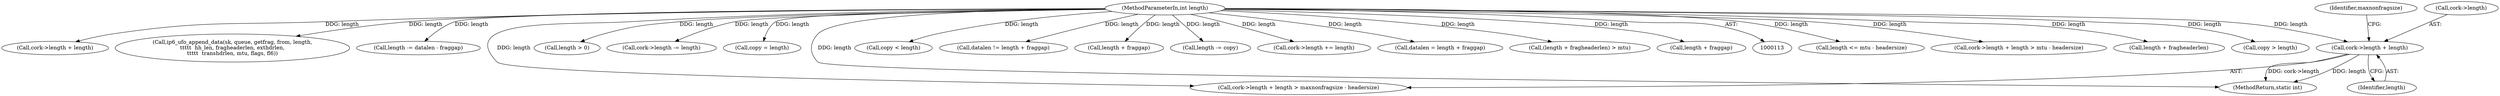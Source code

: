 digraph "0_linux_232cd35d0804cc241eb887bb8d4d9b3b9881c64a@pointer" {
"1000331" [label="(Call,cork->length + length)"];
"1000122" [label="(MethodParameterIn,int length)"];
"1000337" [label="(Identifier,maxnonfragsize)"];
"1000369" [label="(Call,length <= mtu - headersize)"];
"1000281" [label="(Call,cork->length + length > mtu - headersize)"];
"1000438" [label="(Call,length + fragheaderlen)"];
"1000900" [label="(Call,copy > length)"];
"1000282" [label="(Call,cork->length + length)"];
"1000481" [label="(Call,ip6_ufo_append_data(sk, queue, getfrag, from, length,\n\t\t\t\t\t  hh_len, fragheaderlen, exthdrlen,\n\t\t\t\t\t  transhdrlen, mtu, flags, fl6))"];
"1000871" [label="(Call,length -= datalen - fraggap)"];
"1000330" [label="(Call,cork->length + length > maxnonfragsize - headersize)"];
"1000504" [label="(Call,length > 0)"];
"1000332" [label="(Call,cork->length)"];
"1001089" [label="(Call,cork->length -= length)"];
"1000903" [label="(Call,copy = length)"];
"1001103" [label="(MethodReturn,static int)"];
"1000331" [label="(Call,cork->length + length)"];
"1000530" [label="(Call,copy < length)"];
"1000646" [label="(Call,datalen != length + fraggap)"];
"1000648" [label="(Call,length + fraggap)"];
"1001078" [label="(Call,length -= copy)"];
"1000122" [label="(MethodParameterIn,int length)"];
"1000429" [label="(Call,cork->length += length)"];
"1000582" [label="(Call,datalen = length + fraggap)"];
"1000437" [label="(Call,(length + fragheaderlen) > mtu)"];
"1000335" [label="(Identifier,length)"];
"1000584" [label="(Call,length + fraggap)"];
"1000331" -> "1000330"  [label="AST: "];
"1000331" -> "1000335"  [label="CFG: "];
"1000332" -> "1000331"  [label="AST: "];
"1000335" -> "1000331"  [label="AST: "];
"1000337" -> "1000331"  [label="CFG: "];
"1000331" -> "1001103"  [label="DDG: cork->length"];
"1000331" -> "1001103"  [label="DDG: length"];
"1000122" -> "1000331"  [label="DDG: length"];
"1000122" -> "1000113"  [label="AST: "];
"1000122" -> "1001103"  [label="DDG: length"];
"1000122" -> "1000281"  [label="DDG: length"];
"1000122" -> "1000282"  [label="DDG: length"];
"1000122" -> "1000330"  [label="DDG: length"];
"1000122" -> "1000369"  [label="DDG: length"];
"1000122" -> "1000429"  [label="DDG: length"];
"1000122" -> "1000437"  [label="DDG: length"];
"1000122" -> "1000438"  [label="DDG: length"];
"1000122" -> "1000481"  [label="DDG: length"];
"1000122" -> "1000504"  [label="DDG: length"];
"1000122" -> "1000530"  [label="DDG: length"];
"1000122" -> "1000582"  [label="DDG: length"];
"1000122" -> "1000584"  [label="DDG: length"];
"1000122" -> "1000646"  [label="DDG: length"];
"1000122" -> "1000648"  [label="DDG: length"];
"1000122" -> "1000871"  [label="DDG: length"];
"1000122" -> "1000900"  [label="DDG: length"];
"1000122" -> "1000903"  [label="DDG: length"];
"1000122" -> "1001078"  [label="DDG: length"];
"1000122" -> "1001089"  [label="DDG: length"];
}
